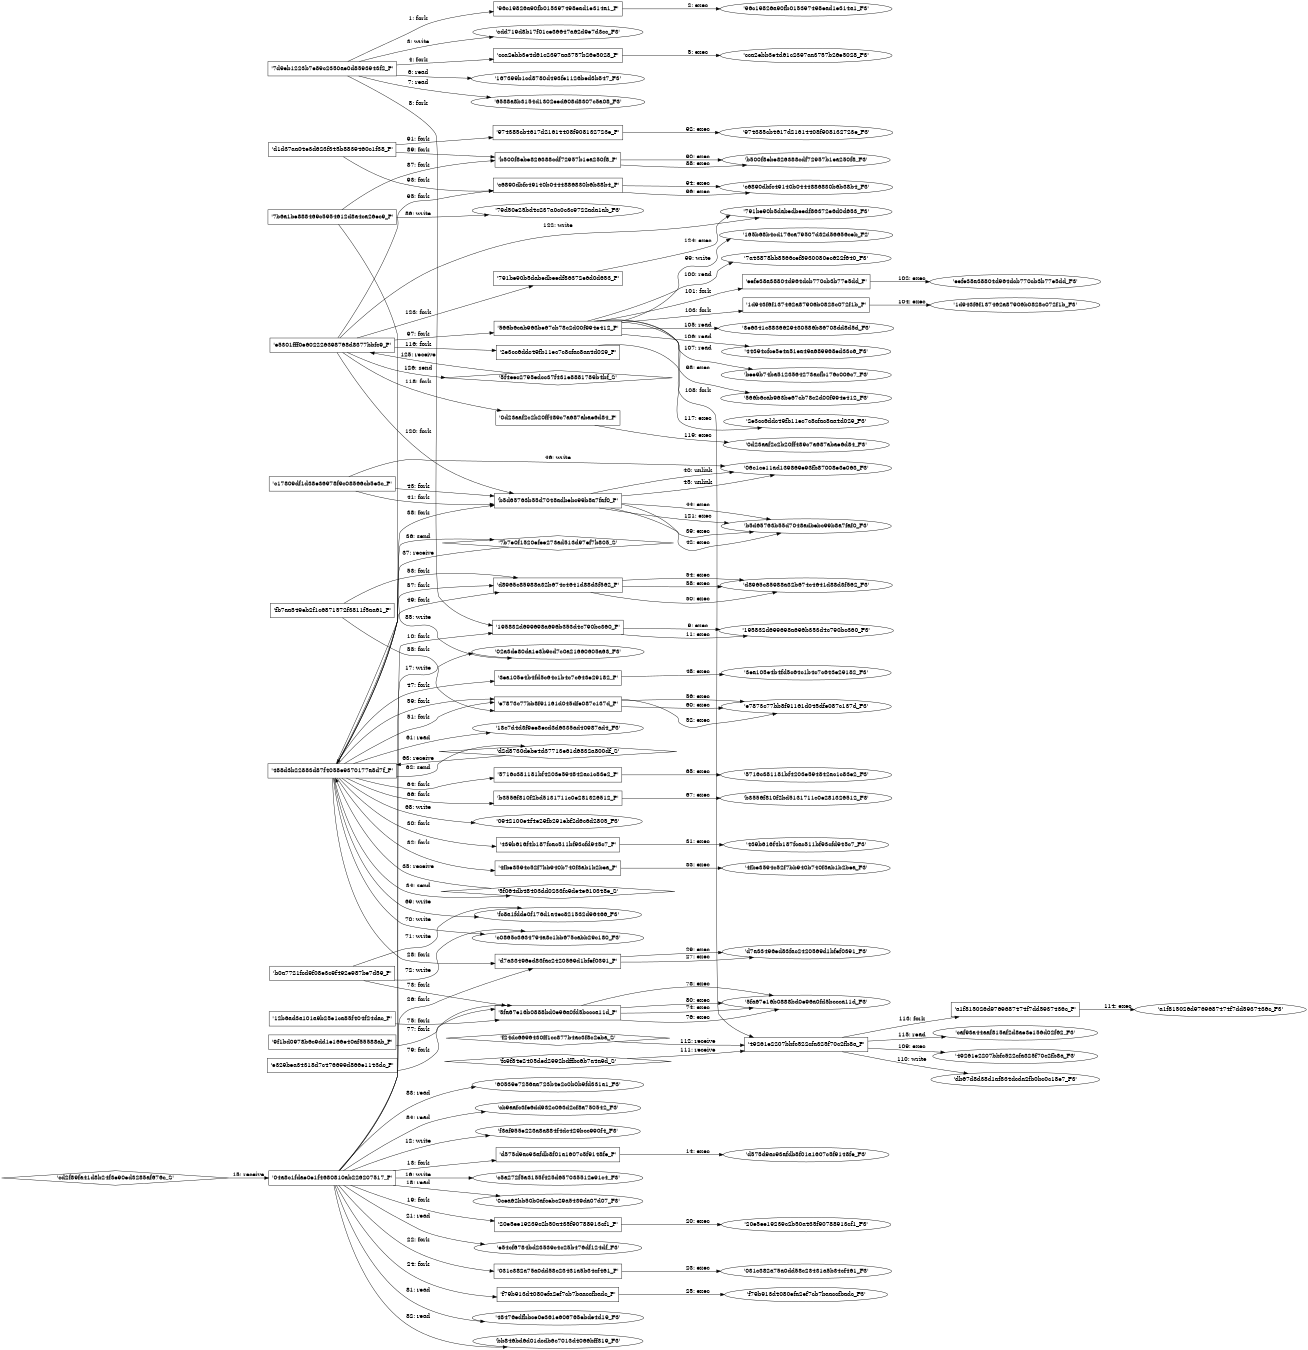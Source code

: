 digraph "D:\Learning\Paper\apt\基于CTI的攻击预警\Dataset\攻击图\ASGfromALLCTI\Korea In The Crosshairs.dot" {
rankdir="LR"
size="9"
fixedsize="false"
splines="true"
nodesep=0.3
ranksep=0
fontsize=10
overlap="scalexy"
engine= "neato"
	"'7d9eb1223b7e89c2350ae0d8593943f2_P'" [node_type=Process shape=box]
	"'96c19826a90fb015397498ead1e314a1_P'" [node_type=Process shape=box]
	"'7d9eb1223b7e89c2350ae0d8593943f2_P'" -> "'96c19826a90fb015397498ead1e314a1_P'" [label="1: fork"]
	"'96c19826a90fb015397498ead1e314a1_P'" [node_type=Process shape=box]
	"'96c19826a90fb015397498ead1e314a1_F3'" [node_type=File shape=ellipse]
	"'96c19826a90fb015397498ead1e314a1_P'" -> "'96c19826a90fb015397498ead1e314a1_F3'" [label="2: exec"]
	"'cdd719d8b17f01ce36647a62d9e7d3cc_F3'" [node_type=file shape=ellipse]
	"'7d9eb1223b7e89c2350ae0d8593943f2_P'" [node_type=Process shape=box]
	"'7d9eb1223b7e89c2350ae0d8593943f2_P'" -> "'cdd719d8b17f01ce36647a62d9e7d3cc_F3'" [label="3: write"]
	"'7d9eb1223b7e89c2350ae0d8593943f2_P'" [node_type=Process shape=box]
	"'cca2ebb3e4d61c2397aa3757b26e5028_P'" [node_type=Process shape=box]
	"'7d9eb1223b7e89c2350ae0d8593943f2_P'" -> "'cca2ebb3e4d61c2397aa3757b26e5028_P'" [label="4: fork"]
	"'cca2ebb3e4d61c2397aa3757b26e5028_P'" [node_type=Process shape=box]
	"'cca2ebb3e4d61c2397aa3757b26e5028_F3'" [node_type=File shape=ellipse]
	"'cca2ebb3e4d61c2397aa3757b26e5028_P'" -> "'cca2ebb3e4d61c2397aa3757b26e5028_F3'" [label="5: exec"]
	"'167399b1cd8780d493fe1126bed3b847_F3'" [node_type=file shape=ellipse]
	"'7d9eb1223b7e89c2350ae0d8593943f2_P'" [node_type=Process shape=box]
	"'7d9eb1223b7e89c2350ae0d8593943f2_P'" -> "'167399b1cd8780d493fe1126bed3b847_F3'" [label="6: read"]
	"'6588a8b3154d1302eed608d8307c5a08_F3'" [node_type=file shape=ellipse]
	"'7d9eb1223b7e89c2350ae0d8593943f2_P'" [node_type=Process shape=box]
	"'7d9eb1223b7e89c2350ae0d8593943f2_P'" -> "'6588a8b3154d1302eed608d8307c5a08_F3'" [label="7: read"]
	"'7d9eb1223b7e89c2350ae0d8593943f2_P'" [node_type=Process shape=box]
	"'195832d699698a696b353d4c790bc360_P'" [node_type=Process shape=box]
	"'7d9eb1223b7e89c2350ae0d8593943f2_P'" -> "'195832d699698a696b353d4c790bc360_P'" [label="8: fork"]
	"'195832d699698a696b353d4c790bc360_P'" [node_type=Process shape=box]
	"'195832d699698a696b353d4c790bc360_F3'" [node_type=File shape=ellipse]
	"'195832d699698a696b353d4c790bc360_P'" -> "'195832d699698a696b353d4c790bc360_F3'" [label="9: exec"]
	"'04a8c1fdae0e1f4680810ab226207517_P'" [node_type=Process shape=box]
	"'195832d699698a696b353d4c790bc360_P'" [node_type=Process shape=box]
	"'04a8c1fdae0e1f4680810ab226207517_P'" -> "'195832d699698a696b353d4c790bc360_P'" [label="10: fork"]
	"'195832d699698a696b353d4c790bc360_P'" [node_type=Process shape=box]
	"'195832d699698a696b353d4c790bc360_F3'" [node_type=File shape=ellipse]
	"'195832d699698a696b353d4c790bc360_P'" -> "'195832d699698a696b353d4c790bc360_F3'" [label="11: exec"]
	"'f3af955e223a8a884f4dc429bcc990f4_F3'" [node_type=file shape=ellipse]
	"'04a8c1fdae0e1f4680810ab226207517_P'" [node_type=Process shape=box]
	"'04a8c1fdae0e1f4680810ab226207517_P'" -> "'f3af955e223a8a884f4dc429bcc990f4_F3'" [label="12: write"]
	"'04a8c1fdae0e1f4680810ab226207517_P'" [node_type=Process shape=box]
	"'d575d9ac93afdb8f01a1607c5f9148fe_P'" [node_type=Process shape=box]
	"'04a8c1fdae0e1f4680810ab226207517_P'" -> "'d575d9ac93afdb8f01a1607c5f9148fe_P'" [label="13: fork"]
	"'d575d9ac93afdb8f01a1607c5f9148fe_P'" [node_type=Process shape=box]
	"'d575d9ac93afdb8f01a1607c5f9148fe_F3'" [node_type=File shape=ellipse]
	"'d575d9ac93afdb8f01a1607c5f9148fe_P'" -> "'d575d9ac93afdb8f01a1607c5f9148fe_F3'" [label="14: exec"]
	"'04a8c1fdae0e1f4680810ab226207517_P'" [node_type=Process shape=box]
	"'cd2f89fa41d8b24f3e90ed3285af676c_S'" [node_type=Socket shape=diamond]
	"'cd2f89fa41d8b24f3e90ed3285af676c_S'" -> "'04a8c1fdae0e1f4680810ab226207517_P'" [label="15: receive"]
	"'c5a272f5a3155f425d657035512e91c4_F3'" [node_type=file shape=ellipse]
	"'04a8c1fdae0e1f4680810ab226207517_P'" [node_type=Process shape=box]
	"'04a8c1fdae0e1f4680810ab226207517_P'" -> "'c5a272f5a3155f425d657035512e91c4_F3'" [label="16: write"]
	"'02a3de80da1e3b9cd7c0a21660605a63_F3'" [node_type=file shape=ellipse]
	"'04a8c1fdae0e1f4680810ab226207517_P'" [node_type=Process shape=box]
	"'04a8c1fdae0e1f4680810ab226207517_P'" -> "'02a3de80da1e3b9cd7c0a21660605a63_F3'" [label="17: write"]
	"'0cea62bb50b0afcebc29a5439da07d07_F3'" [node_type=file shape=ellipse]
	"'04a8c1fdae0e1f4680810ab226207517_P'" [node_type=Process shape=box]
	"'04a8c1fdae0e1f4680810ab226207517_P'" -> "'0cea62bb50b0afcebc29a5439da07d07_F3'" [label="18: read"]
	"'04a8c1fdae0e1f4680810ab226207517_P'" [node_type=Process shape=box]
	"'20e5ee19239c2b50a435f90788913cf1_P'" [node_type=Process shape=box]
	"'04a8c1fdae0e1f4680810ab226207517_P'" -> "'20e5ee19239c2b50a435f90788913cf1_P'" [label="19: fork"]
	"'20e5ee19239c2b50a435f90788913cf1_P'" [node_type=Process shape=box]
	"'20e5ee19239c2b50a435f90788913cf1_F3'" [node_type=File shape=ellipse]
	"'20e5ee19239c2b50a435f90788913cf1_P'" -> "'20e5ee19239c2b50a435f90788913cf1_F3'" [label="20: exec"]
	"'e54cf6784bd23539c4c25b476df124df_F3'" [node_type=file shape=ellipse]
	"'04a8c1fdae0e1f4680810ab226207517_P'" [node_type=Process shape=box]
	"'04a8c1fdae0e1f4680810ab226207517_P'" -> "'e54cf6784bd23539c4c25b476df124df_F3'" [label="21: read"]
	"'04a8c1fdae0e1f4680810ab226207517_P'" [node_type=Process shape=box]
	"'031c382a75a0dd58c23431a5b34cf461_P'" [node_type=Process shape=box]
	"'04a8c1fdae0e1f4680810ab226207517_P'" -> "'031c382a75a0dd58c23431a5b34cf461_P'" [label="22: fork"]
	"'031c382a75a0dd58c23431a5b34cf461_P'" [node_type=Process shape=box]
	"'031c382a75a0dd58c23431a5b34cf461_F3'" [node_type=File shape=ellipse]
	"'031c382a75a0dd58c23431a5b34cf461_P'" -> "'031c382a75a0dd58c23431a5b34cf461_F3'" [label="23: exec"]
	"'04a8c1fdae0e1f4680810ab226207517_P'" [node_type=Process shape=box]
	"'f79b913d4080efa2ef7cb7baaccfbadc_P'" [node_type=Process shape=box]
	"'04a8c1fdae0e1f4680810ab226207517_P'" -> "'f79b913d4080efa2ef7cb7baaccfbadc_P'" [label="24: fork"]
	"'f79b913d4080efa2ef7cb7baaccfbadc_P'" [node_type=Process shape=box]
	"'f79b913d4080efa2ef7cb7baaccfbadc_F3'" [node_type=File shape=ellipse]
	"'f79b913d4080efa2ef7cb7baaccfbadc_P'" -> "'f79b913d4080efa2ef7cb7baaccfbadc_F3'" [label="25: exec"]
	"'04a8c1fdae0e1f4680810ab226207517_P'" [node_type=Process shape=box]
	"'d7a33496ed83fac2420569d1bfef0391_P'" [node_type=Process shape=box]
	"'04a8c1fdae0e1f4680810ab226207517_P'" -> "'d7a33496ed83fac2420569d1bfef0391_P'" [label="26: fork"]
	"'d7a33496ed83fac2420569d1bfef0391_P'" [node_type=Process shape=box]
	"'d7a33496ed83fac2420569d1bfef0391_F3'" [node_type=File shape=ellipse]
	"'d7a33496ed83fac2420569d1bfef0391_P'" -> "'d7a33496ed83fac2420569d1bfef0391_F3'" [label="27: exec"]
	"'488d3b22883d87f4058e9370177a8d7f_P'" [node_type=Process shape=box]
	"'d7a33496ed83fac2420569d1bfef0391_P'" [node_type=Process shape=box]
	"'488d3b22883d87f4058e9370177a8d7f_P'" -> "'d7a33496ed83fac2420569d1bfef0391_P'" [label="28: fork"]
	"'d7a33496ed83fac2420569d1bfef0391_P'" [node_type=Process shape=box]
	"'d7a33496ed83fac2420569d1bfef0391_F3'" [node_type=File shape=ellipse]
	"'d7a33496ed83fac2420569d1bfef0391_P'" -> "'d7a33496ed83fac2420569d1bfef0391_F3'" [label="29: exec"]
	"'488d3b22883d87f4058e9370177a8d7f_P'" [node_type=Process shape=box]
	"'439b616f4b187fcac511bf93cfd945c7_P'" [node_type=Process shape=box]
	"'488d3b22883d87f4058e9370177a8d7f_P'" -> "'439b616f4b187fcac511bf93cfd945c7_P'" [label="30: fork"]
	"'439b616f4b187fcac511bf93cfd945c7_P'" [node_type=Process shape=box]
	"'439b616f4b187fcac511bf93cfd945c7_F3'" [node_type=File shape=ellipse]
	"'439b616f4b187fcac511bf93cfd945c7_P'" -> "'439b616f4b187fcac511bf93cfd945c7_F3'" [label="31: exec"]
	"'488d3b22883d87f4058e9370177a8d7f_P'" [node_type=Process shape=box]
	"'4fbe3594c52f7bb940b740f3ab1b2bea_P'" [node_type=Process shape=box]
	"'488d3b22883d87f4058e9370177a8d7f_P'" -> "'4fbe3594c52f7bb940b740f3ab1b2bea_P'" [label="32: fork"]
	"'4fbe3594c52f7bb940b740f3ab1b2bea_P'" [node_type=Process shape=box]
	"'4fbe3594c52f7bb940b740f3ab1b2bea_F3'" [node_type=File shape=ellipse]
	"'4fbe3594c52f7bb940b740f3ab1b2bea_P'" -> "'4fbe3594c52f7bb940b740f3ab1b2bea_F3'" [label="33: exec"]
	"'5f064db48403dd0233fc9de4e610348e_S'" [node_type=Socket shape=diamond]
	"'488d3b22883d87f4058e9370177a8d7f_P'" [node_type=Process shape=box]
	"'488d3b22883d87f4058e9370177a8d7f_P'" -> "'5f064db48403dd0233fc9de4e610348e_S'" [label="34: send"]
	"'5f064db48403dd0233fc9de4e610348e_S'" -> "'488d3b22883d87f4058e9370177a8d7f_P'" [label="35: receive"]
	"'7b7e0f1520efee273ad513d97ef7b805_S'" [node_type=Socket shape=diamond]
	"'488d3b22883d87f4058e9370177a8d7f_P'" [node_type=Process shape=box]
	"'488d3b22883d87f4058e9370177a8d7f_P'" -> "'7b7e0f1520efee273ad513d97ef7b805_S'" [label="36: send"]
	"'7b7e0f1520efee273ad513d97ef7b805_S'" -> "'488d3b22883d87f4058e9370177a8d7f_P'" [label="37: receive"]
	"'488d3b22883d87f4058e9370177a8d7f_P'" [node_type=Process shape=box]
	"'b5d65763b55d7048adbebc99b8a7faf0_P'" [node_type=Process shape=box]
	"'488d3b22883d87f4058e9370177a8d7f_P'" -> "'b5d65763b55d7048adbebc99b8a7faf0_P'" [label="38: fork"]
	"'b5d65763b55d7048adbebc99b8a7faf0_P'" [node_type=Process shape=box]
	"'b5d65763b55d7048adbebc99b8a7faf0_F3'" [node_type=File shape=ellipse]
	"'b5d65763b55d7048adbebc99b8a7faf0_P'" -> "'b5d65763b55d7048adbebc99b8a7faf0_F3'" [label="39: exec"]
	"'06c1ce11ad139869e93fb87008e3e063_F3'" [node_type=file shape=ellipse]
	"'b5d65763b55d7048adbebc99b8a7faf0_P'" [node_type=Process shape=box]
	"'b5d65763b55d7048adbebc99b8a7faf0_P'" -> "'06c1ce11ad139869e93fb87008e3e063_F3'" [label="40: unlink"]
	"'c17809df1d38e36978f9c08566cb5e3c_P'" [node_type=Process shape=box]
	"'b5d65763b55d7048adbebc99b8a7faf0_P'" [node_type=Process shape=box]
	"'c17809df1d38e36978f9c08566cb5e3c_P'" -> "'b5d65763b55d7048adbebc99b8a7faf0_P'" [label="41: fork"]
	"'b5d65763b55d7048adbebc99b8a7faf0_P'" [node_type=Process shape=box]
	"'b5d65763b55d7048adbebc99b8a7faf0_F3'" [node_type=File shape=ellipse]
	"'b5d65763b55d7048adbebc99b8a7faf0_P'" -> "'b5d65763b55d7048adbebc99b8a7faf0_F3'" [label="42: exec"]
	"'c17809df1d38e36978f9c08566cb5e3c_P'" [node_type=Process shape=box]
	"'b5d65763b55d7048adbebc99b8a7faf0_P'" [node_type=Process shape=box]
	"'c17809df1d38e36978f9c08566cb5e3c_P'" -> "'b5d65763b55d7048adbebc99b8a7faf0_P'" [label="43: fork"]
	"'b5d65763b55d7048adbebc99b8a7faf0_P'" [node_type=Process shape=box]
	"'b5d65763b55d7048adbebc99b8a7faf0_F3'" [node_type=File shape=ellipse]
	"'b5d65763b55d7048adbebc99b8a7faf0_P'" -> "'b5d65763b55d7048adbebc99b8a7faf0_F3'" [label="44: exec"]
	"'06c1ce11ad139869e93fb87008e3e063_F3'" [node_type=file shape=ellipse]
	"'b5d65763b55d7048adbebc99b8a7faf0_P'" [node_type=Process shape=box]
	"'b5d65763b55d7048adbebc99b8a7faf0_P'" -> "'06c1ce11ad139869e93fb87008e3e063_F3'" [label="45: unlink"]
	"'06c1ce11ad139869e93fb87008e3e063_F3'" [node_type=file shape=ellipse]
	"'c17809df1d38e36978f9c08566cb5e3c_P'" [node_type=Process shape=box]
	"'c17809df1d38e36978f9c08566cb5e3c_P'" -> "'06c1ce11ad139869e93fb87008e3e063_F3'" [label="46: write"]
	"'488d3b22883d87f4058e9370177a8d7f_P'" [node_type=Process shape=box]
	"'3ea105e4b4fd5c64c1b4c7c643e29182_P'" [node_type=Process shape=box]
	"'488d3b22883d87f4058e9370177a8d7f_P'" -> "'3ea105e4b4fd5c64c1b4c7c643e29182_P'" [label="47: fork"]
	"'3ea105e4b4fd5c64c1b4c7c643e29182_P'" [node_type=Process shape=box]
	"'3ea105e4b4fd5c64c1b4c7c643e29182_F3'" [node_type=File shape=ellipse]
	"'3ea105e4b4fd5c64c1b4c7c643e29182_P'" -> "'3ea105e4b4fd5c64c1b4c7c643e29182_F3'" [label="48: exec"]
	"'488d3b22883d87f4058e9370177a8d7f_P'" [node_type=Process shape=box]
	"'d8965c85988a32b674c4641d88d3f562_P'" [node_type=Process shape=box]
	"'488d3b22883d87f4058e9370177a8d7f_P'" -> "'d8965c85988a32b674c4641d88d3f562_P'" [label="49: fork"]
	"'d8965c85988a32b674c4641d88d3f562_P'" [node_type=Process shape=box]
	"'d8965c85988a32b674c4641d88d3f562_F3'" [node_type=File shape=ellipse]
	"'d8965c85988a32b674c4641d88d3f562_P'" -> "'d8965c85988a32b674c4641d88d3f562_F3'" [label="50: exec"]
	"'488d3b22883d87f4058e9370177a8d7f_P'" [node_type=Process shape=box]
	"'e7873c77bb8f91161d045dfe087c137d_P'" [node_type=Process shape=box]
	"'488d3b22883d87f4058e9370177a8d7f_P'" -> "'e7873c77bb8f91161d045dfe087c137d_P'" [label="51: fork"]
	"'e7873c77bb8f91161d045dfe087c137d_P'" [node_type=Process shape=box]
	"'e7873c77bb8f91161d045dfe087c137d_F3'" [node_type=File shape=ellipse]
	"'e7873c77bb8f91161d045dfe087c137d_P'" -> "'e7873c77bb8f91161d045dfe087c137d_F3'" [label="52: exec"]
	"'fb7aa549eb2f1c6871572f3811f5aa61_P'" [node_type=Process shape=box]
	"'d8965c85988a32b674c4641d88d3f562_P'" [node_type=Process shape=box]
	"'fb7aa549eb2f1c6871572f3811f5aa61_P'" -> "'d8965c85988a32b674c4641d88d3f562_P'" [label="53: fork"]
	"'d8965c85988a32b674c4641d88d3f562_P'" [node_type=Process shape=box]
	"'d8965c85988a32b674c4641d88d3f562_F3'" [node_type=File shape=ellipse]
	"'d8965c85988a32b674c4641d88d3f562_P'" -> "'d8965c85988a32b674c4641d88d3f562_F3'" [label="54: exec"]
	"'fb7aa549eb2f1c6871572f3811f5aa61_P'" [node_type=Process shape=box]
	"'e7873c77bb8f91161d045dfe087c137d_P'" [node_type=Process shape=box]
	"'fb7aa549eb2f1c6871572f3811f5aa61_P'" -> "'e7873c77bb8f91161d045dfe087c137d_P'" [label="55: fork"]
	"'e7873c77bb8f91161d045dfe087c137d_P'" [node_type=Process shape=box]
	"'e7873c77bb8f91161d045dfe087c137d_F3'" [node_type=File shape=ellipse]
	"'e7873c77bb8f91161d045dfe087c137d_P'" -> "'e7873c77bb8f91161d045dfe087c137d_F3'" [label="56: exec"]
	"'488d3b22883d87f4058e9370177a8d7f_P'" [node_type=Process shape=box]
	"'d8965c85988a32b674c4641d88d3f562_P'" [node_type=Process shape=box]
	"'488d3b22883d87f4058e9370177a8d7f_P'" -> "'d8965c85988a32b674c4641d88d3f562_P'" [label="57: fork"]
	"'d8965c85988a32b674c4641d88d3f562_P'" [node_type=Process shape=box]
	"'d8965c85988a32b674c4641d88d3f562_F3'" [node_type=File shape=ellipse]
	"'d8965c85988a32b674c4641d88d3f562_P'" -> "'d8965c85988a32b674c4641d88d3f562_F3'" [label="58: exec"]
	"'488d3b22883d87f4058e9370177a8d7f_P'" [node_type=Process shape=box]
	"'e7873c77bb8f91161d045dfe087c137d_P'" [node_type=Process shape=box]
	"'488d3b22883d87f4058e9370177a8d7f_P'" -> "'e7873c77bb8f91161d045dfe087c137d_P'" [label="59: fork"]
	"'e7873c77bb8f91161d045dfe087c137d_P'" [node_type=Process shape=box]
	"'e7873c77bb8f91161d045dfe087c137d_F3'" [node_type=File shape=ellipse]
	"'e7873c77bb8f91161d045dfe087c137d_P'" -> "'e7873c77bb8f91161d045dfe087c137d_F3'" [label="60: exec"]
	"'18c7d4d3f9ee8ecd3d6335ad40987ad4_F3'" [node_type=file shape=ellipse]
	"'488d3b22883d87f4058e9370177a8d7f_P'" [node_type=Process shape=box]
	"'488d3b22883d87f4058e9370177a8d7f_P'" -> "'18c7d4d3f9ee8ecd3d6335ad40987ad4_F3'" [label="61: read"]
	"'d2d8730debe4d37713e61d6832a800df_S'" [node_type=Socket shape=diamond]
	"'488d3b22883d87f4058e9370177a8d7f_P'" [node_type=Process shape=box]
	"'488d3b22883d87f4058e9370177a8d7f_P'" -> "'d2d8730debe4d37713e61d6832a800df_S'" [label="62: send"]
	"'d2d8730debe4d37713e61d6832a800df_S'" -> "'488d3b22883d87f4058e9370177a8d7f_P'" [label="63: receive"]
	"'488d3b22883d87f4058e9370177a8d7f_P'" [node_type=Process shape=box]
	"'5716c381181bf4203e594842ac1c83e2_P'" [node_type=Process shape=box]
	"'488d3b22883d87f4058e9370177a8d7f_P'" -> "'5716c381181bf4203e594842ac1c83e2_P'" [label="64: fork"]
	"'5716c381181bf4203e594842ac1c83e2_P'" [node_type=Process shape=box]
	"'5716c381181bf4203e594842ac1c83e2_F3'" [node_type=File shape=ellipse]
	"'5716c381181bf4203e594842ac1c83e2_P'" -> "'5716c381181bf4203e594842ac1c83e2_F3'" [label="65: exec"]
	"'488d3b22883d87f4058e9370177a8d7f_P'" [node_type=Process shape=box]
	"'b3556f810f2bd5131711c0e281326512_P'" [node_type=Process shape=box]
	"'488d3b22883d87f4058e9370177a8d7f_P'" -> "'b3556f810f2bd5131711c0e281326512_P'" [label="66: fork"]
	"'b3556f810f2bd5131711c0e281326512_P'" [node_type=Process shape=box]
	"'b3556f810f2bd5131711c0e281326512_F3'" [node_type=File shape=ellipse]
	"'b3556f810f2bd5131711c0e281326512_P'" -> "'b3556f810f2bd5131711c0e281326512_F3'" [label="67: exec"]
	"'0942100e4f4e29fb291ebf2d6c6d2805_F3'" [node_type=file shape=ellipse]
	"'488d3b22883d87f4058e9370177a8d7f_P'" [node_type=Process shape=box]
	"'488d3b22883d87f4058e9370177a8d7f_P'" -> "'0942100e4f4e29fb291ebf2d6c6d2805_F3'" [label="68: write"]
	"'fc8a1fdde0f176d1a4ec821532d96466_F3'" [node_type=file shape=ellipse]
	"'488d3b22883d87f4058e9370177a8d7f_P'" [node_type=Process shape=box]
	"'488d3b22883d87f4058e9370177a8d7f_P'" -> "'fc8a1fdde0f176d1a4ec821532d96466_F3'" [label="69: write"]
	"'c0865c3634794a8c1bb675cabb29c180_F3'" [node_type=file shape=ellipse]
	"'488d3b22883d87f4058e9370177a8d7f_P'" [node_type=Process shape=box]
	"'488d3b22883d87f4058e9370177a8d7f_P'" -> "'c0865c3634794a8c1bb675cabb29c180_F3'" [label="70: write"]
	"'fc8a1fdde0f176d1a4ec821532d96466_F3'" [node_type=file shape=ellipse]
	"'b0a7721fcd9f08e3c9f492e987be7d59_P'" [node_type=Process shape=box]
	"'b0a7721fcd9f08e3c9f492e987be7d59_P'" -> "'fc8a1fdde0f176d1a4ec821532d96466_F3'" [label="71: write"]
	"'c0865c3634794a8c1bb675cabb29c180_F3'" [node_type=file shape=ellipse]
	"'b0a7721fcd9f08e3c9f492e987be7d59_P'" [node_type=Process shape=box]
	"'b0a7721fcd9f08e3c9f492e987be7d59_P'" -> "'c0865c3634794a8c1bb675cabb29c180_F3'" [label="72: write"]
	"'b0a7721fcd9f08e3c9f492e987be7d59_P'" [node_type=Process shape=box]
	"'5fa67e16b0888bd0e96a0fd5bccca11d_P'" [node_type=Process shape=box]
	"'b0a7721fcd9f08e3c9f492e987be7d59_P'" -> "'5fa67e16b0888bd0e96a0fd5bccca11d_P'" [label="73: fork"]
	"'5fa67e16b0888bd0e96a0fd5bccca11d_P'" [node_type=Process shape=box]
	"'5fa67e16b0888bd0e96a0fd5bccca11d_F3'" [node_type=File shape=ellipse]
	"'5fa67e16b0888bd0e96a0fd5bccca11d_P'" -> "'5fa67e16b0888bd0e96a0fd5bccca11d_F3'" [label="74: exec"]
	"'12b6ad3a101a9b25e1ca85f404f24dac_P'" [node_type=Process shape=box]
	"'5fa67e16b0888bd0e96a0fd5bccca11d_P'" [node_type=Process shape=box]
	"'12b6ad3a101a9b25e1ca85f404f24dac_P'" -> "'5fa67e16b0888bd0e96a0fd5bccca11d_P'" [label="75: fork"]
	"'5fa67e16b0888bd0e96a0fd5bccca11d_P'" [node_type=Process shape=box]
	"'5fa67e16b0888bd0e96a0fd5bccca11d_F3'" [node_type=File shape=ellipse]
	"'5fa67e16b0888bd0e96a0fd5bccca11d_P'" -> "'5fa67e16b0888bd0e96a0fd5bccca11d_F3'" [label="76: exec"]
	"'9f1bd0978b6c9dd1e166e40af55588ab_P'" [node_type=Process shape=box]
	"'5fa67e16b0888bd0e96a0fd5bccca11d_P'" [node_type=Process shape=box]
	"'9f1bd0978b6c9dd1e166e40af55588ab_P'" -> "'5fa67e16b0888bd0e96a0fd5bccca11d_P'" [label="77: fork"]
	"'5fa67e16b0888bd0e96a0fd5bccca11d_P'" [node_type=Process shape=box]
	"'5fa67e16b0888bd0e96a0fd5bccca11d_F3'" [node_type=File shape=ellipse]
	"'5fa67e16b0888bd0e96a0fd5bccca11d_P'" -> "'5fa67e16b0888bd0e96a0fd5bccca11d_F3'" [label="78: exec"]
	"'e329bea34318d7c476699d866e1143dc_P'" [node_type=Process shape=box]
	"'5fa67e16b0888bd0e96a0fd5bccca11d_P'" [node_type=Process shape=box]
	"'e329bea34318d7c476699d866e1143dc_P'" -> "'5fa67e16b0888bd0e96a0fd5bccca11d_P'" [label="79: fork"]
	"'5fa67e16b0888bd0e96a0fd5bccca11d_P'" [node_type=Process shape=box]
	"'5fa67e16b0888bd0e96a0fd5bccca11d_F3'" [node_type=File shape=ellipse]
	"'5fa67e16b0888bd0e96a0fd5bccca11d_P'" -> "'5fa67e16b0888bd0e96a0fd5bccca11d_F3'" [label="80: exec"]
	"'48476edfbbce0e361e606765ebde4d19_F3'" [node_type=file shape=ellipse]
	"'04a8c1fdae0e1f4680810ab226207517_P'" [node_type=Process shape=box]
	"'04a8c1fdae0e1f4680810ab226207517_P'" -> "'48476edfbbce0e361e606765ebde4d19_F3'" [label="81: read"]
	"'bb846bd6d01dcdb6c7013d4066bff319_F3'" [node_type=file shape=ellipse]
	"'04a8c1fdae0e1f4680810ab226207517_P'" [node_type=Process shape=box]
	"'04a8c1fdae0e1f4680810ab226207517_P'" -> "'bb846bd6d01dcdb6c7013d4066bff319_F3'" [label="82: read"]
	"'60539e7256aa723b4e2c0b0b9fd331a1_F3'" [node_type=file shape=ellipse]
	"'04a8c1fdae0e1f4680810ab226207517_P'" [node_type=Process shape=box]
	"'04a8c1fdae0e1f4680810ab226207517_P'" -> "'60539e7256aa723b4e2c0b0b9fd331a1_F3'" [label="83: read"]
	"'cb9aafc3fe6dd932c063d2cf8a750542_F3'" [node_type=file shape=ellipse]
	"'04a8c1fdae0e1f4680810ab226207517_P'" [node_type=Process shape=box]
	"'04a8c1fdae0e1f4680810ab226207517_P'" -> "'cb9aafc3fe6dd932c063d2cf8a750542_F3'" [label="84: read"]
	"'02a3de80da1e3b9cd7c0a21660605a63_F3'" [node_type=file shape=ellipse]
	"'7b6a1be888469c5954612d8a4ca26ec9_P'" [node_type=Process shape=box]
	"'7b6a1be888469c5954612d8a4ca26ec9_P'" -> "'02a3de80da1e3b9cd7c0a21660605a63_F3'" [label="85: write"]
	"'79d50e25bd4c237a0c0c3c9722ada1ab_F3'" [node_type=file shape=ellipse]
	"'7b6a1be888469c5954612d8a4ca26ec9_P'" [node_type=Process shape=box]
	"'7b6a1be888469c5954612d8a4ca26ec9_P'" -> "'79d50e25bd4c237a0c0c3c9722ada1ab_F3'" [label="86: write"]
	"'7b6a1be888469c5954612d8a4ca26ec9_P'" [node_type=Process shape=box]
	"'b500f8ebe826388cdf72957b1ea250f8_P'" [node_type=Process shape=box]
	"'7b6a1be888469c5954612d8a4ca26ec9_P'" -> "'b500f8ebe826388cdf72957b1ea250f8_P'" [label="87: fork"]
	"'b500f8ebe826388cdf72957b1ea250f8_P'" [node_type=Process shape=box]
	"'b500f8ebe826388cdf72957b1ea250f8_F3'" [node_type=File shape=ellipse]
	"'b500f8ebe826388cdf72957b1ea250f8_P'" -> "'b500f8ebe826388cdf72957b1ea250f8_F3'" [label="88: exec"]
	"'d1d37aa04e3d623f345b8839460c1f38_P'" [node_type=Process shape=box]
	"'b500f8ebe826388cdf72957b1ea250f8_P'" [node_type=Process shape=box]
	"'d1d37aa04e3d623f345b8839460c1f38_P'" -> "'b500f8ebe826388cdf72957b1ea250f8_P'" [label="89: fork"]
	"'b500f8ebe826388cdf72957b1ea250f8_P'" [node_type=Process shape=box]
	"'b500f8ebe826388cdf72957b1ea250f8_F3'" [node_type=File shape=ellipse]
	"'b500f8ebe826388cdf72957b1ea250f8_P'" -> "'b500f8ebe826388cdf72957b1ea250f8_F3'" [label="90: exec"]
	"'d1d37aa04e3d623f345b8839460c1f38_P'" [node_type=Process shape=box]
	"'974385cb4617d21614408f908132723e_P'" [node_type=Process shape=box]
	"'d1d37aa04e3d623f345b8839460c1f38_P'" -> "'974385cb4617d21614408f908132723e_P'" [label="91: fork"]
	"'974385cb4617d21614408f908132723e_P'" [node_type=Process shape=box]
	"'974385cb4617d21614408f908132723e_F3'" [node_type=File shape=ellipse]
	"'974385cb4617d21614408f908132723e_P'" -> "'974385cb4617d21614408f908132723e_F3'" [label="92: exec"]
	"'d1d37aa04e3d623f345b8839460c1f38_P'" [node_type=Process shape=box]
	"'c6890dbfc49140b0444886830b6b38b4_P'" [node_type=Process shape=box]
	"'d1d37aa04e3d623f345b8839460c1f38_P'" -> "'c6890dbfc49140b0444886830b6b38b4_P'" [label="93: fork"]
	"'c6890dbfc49140b0444886830b6b38b4_P'" [node_type=Process shape=box]
	"'c6890dbfc49140b0444886830b6b38b4_F3'" [node_type=File shape=ellipse]
	"'c6890dbfc49140b0444886830b6b38b4_P'" -> "'c6890dbfc49140b0444886830b6b38b4_F3'" [label="94: exec"]
	"'e5301fff0e602226398768d8377bbfc9_P'" [node_type=Process shape=box]
	"'c6890dbfc49140b0444886830b6b38b4_P'" [node_type=Process shape=box]
	"'e5301fff0e602226398768d8377bbfc9_P'" -> "'c6890dbfc49140b0444886830b6b38b4_P'" [label="95: fork"]
	"'c6890dbfc49140b0444886830b6b38b4_P'" [node_type=Process shape=box]
	"'c6890dbfc49140b0444886830b6b38b4_F3'" [node_type=File shape=ellipse]
	"'c6890dbfc49140b0444886830b6b38b4_P'" -> "'c6890dbfc49140b0444886830b6b38b4_F3'" [label="96: exec"]
	"'e5301fff0e602226398768d8377bbfc9_P'" [node_type=Process shape=box]
	"'566b6cab963be67cb78c2d00f994e412_P'" [node_type=Process shape=box]
	"'e5301fff0e602226398768d8377bbfc9_P'" -> "'566b6cab963be67cb78c2d00f994e412_P'" [label="97: fork"]
	"'566b6cab963be67cb78c2d00f994e412_P'" [node_type=Process shape=box]
	"'566b6cab963be67cb78c2d00f994e412_F3'" [node_type=File shape=ellipse]
	"'566b6cab963be67cb78c2d00f994e412_P'" -> "'566b6cab963be67cb78c2d00f994e412_F3'" [label="98: exec"]
	"'165b68b4cd176ca79507d32d56656ceb_F2'" [node_type=file shape=ellipse]
	"'566b6cab963be67cb78c2d00f994e412_P'" [node_type=Process shape=box]
	"'566b6cab963be67cb78c2d00f994e412_P'" -> "'165b68b4cd176ca79507d32d56656ceb_F2'" [label="99: write"]
	"'7a43878bb8566cef8930080ec622f640_F3'" [node_type=file shape=ellipse]
	"'566b6cab963be67cb78c2d00f994e412_P'" [node_type=Process shape=box]
	"'566b6cab963be67cb78c2d00f994e412_P'" -> "'7a43878bb8566cef8930080ec622f640_F3'" [label="100: read"]
	"'566b6cab963be67cb78c2d00f994e412_P'" [node_type=Process shape=box]
	"'eefe38a38804d964dcb770cb3b77e5dd_P'" [node_type=Process shape=box]
	"'566b6cab963be67cb78c2d00f994e412_P'" -> "'eefe38a38804d964dcb770cb3b77e5dd_P'" [label="101: fork"]
	"'eefe38a38804d964dcb770cb3b77e5dd_P'" [node_type=Process shape=box]
	"'eefe38a38804d964dcb770cb3b77e5dd_F3'" [node_type=File shape=ellipse]
	"'eefe38a38804d964dcb770cb3b77e5dd_P'" -> "'eefe38a38804d964dcb770cb3b77e5dd_F3'" [label="102: exec"]
	"'566b6cab963be67cb78c2d00f994e412_P'" [node_type=Process shape=box]
	"'1d943f6f137462a87906b0828c072f1b_P'" [node_type=Process shape=box]
	"'566b6cab963be67cb78c2d00f994e412_P'" -> "'1d943f6f137462a87906b0828c072f1b_P'" [label="103: fork"]
	"'1d943f6f137462a87906b0828c072f1b_P'" [node_type=Process shape=box]
	"'1d943f6f137462a87906b0828c072f1b_F3'" [node_type=File shape=ellipse]
	"'1d943f6f137462a87906b0828c072f1b_P'" -> "'1d943f6f137462a87906b0828c072f1b_F3'" [label="104: exec"]
	"'3e6341c8836629430586b86708dd8d5d_F3'" [node_type=file shape=ellipse]
	"'566b6cab963be67cb78c2d00f994e412_P'" [node_type=Process shape=box]
	"'566b6cab963be67cb78c2d00f994e412_P'" -> "'3e6341c8836629430586b86708dd8d5d_F3'" [label="105: read"]
	"'44394cfce5e4a51ea49a689968ed33c6_F3'" [node_type=file shape=ellipse]
	"'566b6cab963be67cb78c2d00f994e412_P'" [node_type=Process shape=box]
	"'566b6cab963be67cb78c2d00f994e412_P'" -> "'44394cfce5e4a51ea49a689968ed33c6_F3'" [label="106: read"]
	"'bee9b74ba5123564273acfb176c006c7_F3'" [node_type=file shape=ellipse]
	"'566b6cab963be67cb78c2d00f994e412_P'" [node_type=Process shape=box]
	"'566b6cab963be67cb78c2d00f994e412_P'" -> "'bee9b74ba5123564273acfb176c006c7_F3'" [label="107: read"]
	"'566b6cab963be67cb78c2d00f994e412_P'" [node_type=Process shape=box]
	"'49261e2207bbfc522cfa325f70c2fb8a_P'" [node_type=Process shape=box]
	"'566b6cab963be67cb78c2d00f994e412_P'" -> "'49261e2207bbfc522cfa325f70c2fb8a_P'" [label="108: fork"]
	"'49261e2207bbfc522cfa325f70c2fb8a_P'" [node_type=Process shape=box]
	"'49261e2207bbfc522cfa325f70c2fb8a_F3'" [node_type=File shape=ellipse]
	"'49261e2207bbfc522cfa325f70c2fb8a_P'" -> "'49261e2207bbfc522cfa325f70c2fb8a_F3'" [label="109: exec"]
	"'db67d8d38d1af834dcda2fb0bc0c18e7_F3'" [node_type=file shape=ellipse]
	"'49261e2207bbfc522cfa325f70c2fb8a_P'" [node_type=Process shape=box]
	"'49261e2207bbfc522cfa325f70c2fb8a_P'" -> "'db67d8d38d1af834dcda2fb0bc0c18e7_F3'" [label="110: write"]
	"'49261e2207bbfc522cfa325f70c2fb8a_P'" [node_type=Process shape=box]
	"'fc9f84e2405ded2992bdffbc6b7a4a9d_S'" [node_type=Socket shape=diamond]
	"'fc9f84e2405ded2992bdffbc6b7a4a9d_S'" -> "'49261e2207bbfc522cfa325f70c2fb8a_P'" [label="111: receive"]
	"'49261e2207bbfc522cfa325f70c2fb8a_P'" [node_type=Process shape=box]
	"'f24dc6696430ff1cc877b4ac3f8c2eba_S'" [node_type=Socket shape=diamond]
	"'f24dc6696430ff1cc877b4ac3f8c2eba_S'" -> "'49261e2207bbfc522cfa325f70c2fb8a_P'" [label="112: receive"]
	"'49261e2207bbfc522cfa325f70c2fb8a_P'" [node_type=Process shape=box]
	"'a1f815026d9769687474f7dd5937436c_P'" [node_type=Process shape=box]
	"'49261e2207bbfc522cfa325f70c2fb8a_P'" -> "'a1f815026d9769687474f7dd5937436c_P'" [label="113: fork"]
	"'a1f815026d9769687474f7dd5937436c_P'" [node_type=Process shape=box]
	"'a1f815026d9769687474f7dd5937436c_F3'" [node_type=File shape=ellipse]
	"'a1f815026d9769687474f7dd5937436c_P'" -> "'a1f815026d9769687474f7dd5937436c_F3'" [label="114: exec"]
	"'caf93a44aaf815af2d8ae3e156d02f62_F3'" [node_type=file shape=ellipse]
	"'49261e2207bbfc522cfa325f70c2fb8a_P'" [node_type=Process shape=box]
	"'49261e2207bbfc522cfa325f70c2fb8a_P'" -> "'caf93a44aaf815af2d8ae3e156d02f62_F3'" [label="115: read"]
	"'e5301fff0e602226398768d8377bbfc9_P'" [node_type=Process shape=box]
	"'2e3cc6ddc49fb11ec7c8cfac8aa4d029_P'" [node_type=Process shape=box]
	"'e5301fff0e602226398768d8377bbfc9_P'" -> "'2e3cc6ddc49fb11ec7c8cfac8aa4d029_P'" [label="116: fork"]
	"'2e3cc6ddc49fb11ec7c8cfac8aa4d029_P'" [node_type=Process shape=box]
	"'2e3cc6ddc49fb11ec7c8cfac8aa4d029_F3'" [node_type=File shape=ellipse]
	"'2e3cc6ddc49fb11ec7c8cfac8aa4d029_P'" -> "'2e3cc6ddc49fb11ec7c8cfac8aa4d029_F3'" [label="117: exec"]
	"'e5301fff0e602226398768d8377bbfc9_P'" [node_type=Process shape=box]
	"'0d23aaf2c2b20ff489c7a687abae6d84_P'" [node_type=Process shape=box]
	"'e5301fff0e602226398768d8377bbfc9_P'" -> "'0d23aaf2c2b20ff489c7a687abae6d84_P'" [label="118: fork"]
	"'0d23aaf2c2b20ff489c7a687abae6d84_P'" [node_type=Process shape=box]
	"'0d23aaf2c2b20ff489c7a687abae6d84_F3'" [node_type=File shape=ellipse]
	"'0d23aaf2c2b20ff489c7a687abae6d84_P'" -> "'0d23aaf2c2b20ff489c7a687abae6d84_F3'" [label="119: exec"]
	"'e5301fff0e602226398768d8377bbfc9_P'" [node_type=Process shape=box]
	"'b5d65763b55d7048adbebc99b8a7faf0_P'" [node_type=Process shape=box]
	"'e5301fff0e602226398768d8377bbfc9_P'" -> "'b5d65763b55d7048adbebc99b8a7faf0_P'" [label="120: fork"]
	"'b5d65763b55d7048adbebc99b8a7faf0_P'" [node_type=Process shape=box]
	"'b5d65763b55d7048adbebc99b8a7faf0_F3'" [node_type=File shape=ellipse]
	"'b5d65763b55d7048adbebc99b8a7faf0_P'" -> "'b5d65763b55d7048adbebc99b8a7faf0_F3'" [label="121: exec"]
	"'791be90b5dabedbeedf86372e6d0d653_F3'" [node_type=file shape=ellipse]
	"'e5301fff0e602226398768d8377bbfc9_P'" [node_type=Process shape=box]
	"'e5301fff0e602226398768d8377bbfc9_P'" -> "'791be90b5dabedbeedf86372e6d0d653_F3'" [label="122: write"]
	"'e5301fff0e602226398768d8377bbfc9_P'" [node_type=Process shape=box]
	"'791be90b5dabedbeedf86372e6d0d653_P'" [node_type=Process shape=box]
	"'e5301fff0e602226398768d8377bbfc9_P'" -> "'791be90b5dabedbeedf86372e6d0d653_P'" [label="123: fork"]
	"'791be90b5dabedbeedf86372e6d0d653_P'" [node_type=Process shape=box]
	"'791be90b5dabedbeedf86372e6d0d653_F3'" [node_type=File shape=ellipse]
	"'791be90b5dabedbeedf86372e6d0d653_P'" -> "'791be90b5dabedbeedf86372e6d0d653_F3'" [label="124: exec"]
	"'e5301fff0e602226398768d8377bbfc9_P'" [node_type=Process shape=box]
	"'5f4eec2795edcc37f431e8881789b4bf_S'" [node_type=Socket shape=diamond]
	"'5f4eec2795edcc37f431e8881789b4bf_S'" -> "'e5301fff0e602226398768d8377bbfc9_P'" [label="125: receive"]
	"'5f4eec2795edcc37f431e8881789b4bf_S'" [node_type=Socket shape=diamond]
	"'e5301fff0e602226398768d8377bbfc9_P'" [node_type=Process shape=box]
	"'e5301fff0e602226398768d8377bbfc9_P'" -> "'5f4eec2795edcc37f431e8881789b4bf_S'" [label="126: send"]
}
